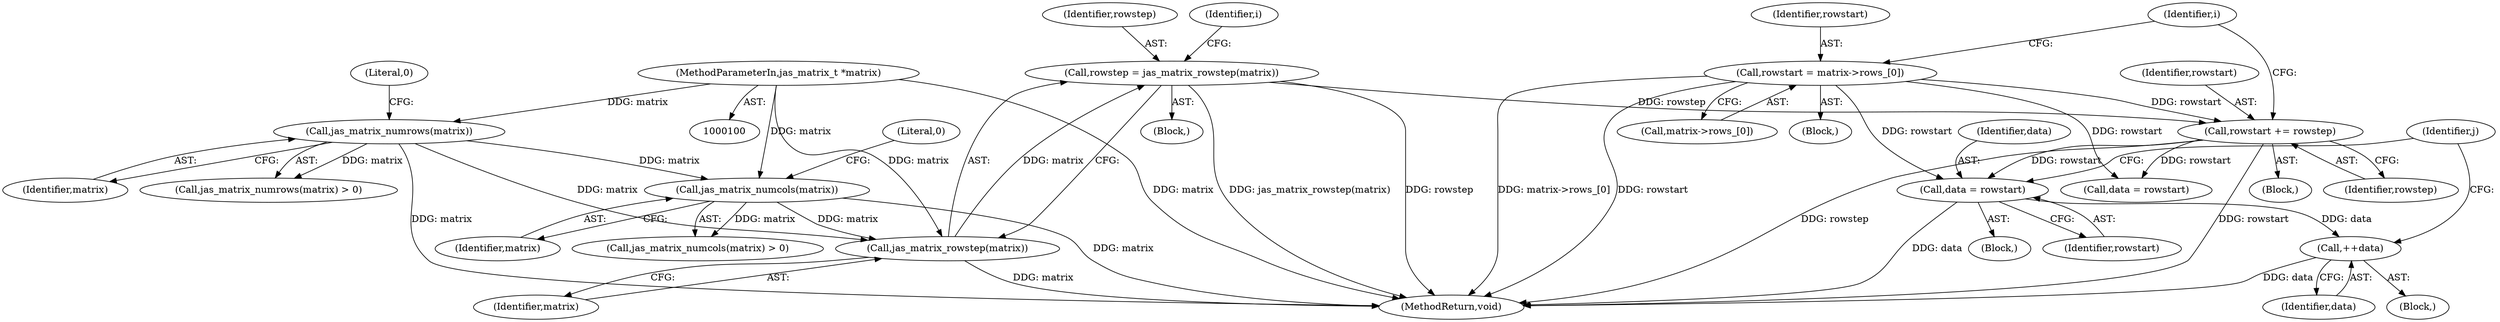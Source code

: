 digraph "0_jasper_d42b2388f7f8e0332c846675133acea151fc557a_18@pointer" {
"1000173" [label="(Call,++data)"];
"1000164" [label="(Call,data = rowstart)"];
"1000150" [label="(Call,rowstart += rowstep)"];
"1000126" [label="(Call,rowstep = jas_matrix_rowstep(matrix))"];
"1000128" [label="(Call,jas_matrix_rowstep(matrix))"];
"1000114" [label="(Call,jas_matrix_numrows(matrix))"];
"1000101" [label="(MethodParameterIn,jas_matrix_t *matrix)"];
"1000118" [label="(Call,jas_matrix_numcols(matrix))"];
"1000137" [label="(Call,rowstart = matrix->rows_[0])"];
"1000154" [label="(Call,data = rowstart)"];
"1000101" [label="(MethodParameterIn,jas_matrix_t *matrix)"];
"1000117" [label="(Call,jas_matrix_numcols(matrix) > 0)"];
"1000119" [label="(Identifier,matrix)"];
"1000138" [label="(Identifier,rowstart)"];
"1000168" [label="(Identifier,j)"];
"1000115" [label="(Identifier,matrix)"];
"1000173" [label="(Call,++data)"];
"1000118" [label="(Call,jas_matrix_numcols(matrix))"];
"1000170" [label="(Block,)"];
"1000129" [label="(Identifier,matrix)"];
"1000150" [label="(Call,rowstart += rowstep)"];
"1000151" [label="(Identifier,rowstart)"];
"1000113" [label="(Call,jas_matrix_numrows(matrix) > 0)"];
"1000164" [label="(Call,data = rowstart)"];
"1000147" [label="(Block,)"];
"1000174" [label="(Identifier,data)"];
"1000165" [label="(Identifier,data)"];
"1000131" [label="(Block,)"];
"1000133" [label="(Identifier,i)"];
"1000145" [label="(Identifier,i)"];
"1000128" [label="(Call,jas_matrix_rowstep(matrix))"];
"1000152" [label="(Identifier,rowstep)"];
"1000126" [label="(Call,rowstep = jas_matrix_rowstep(matrix))"];
"1000199" [label="(MethodReturn,void)"];
"1000158" [label="(Block,)"];
"1000116" [label="(Literal,0)"];
"1000139" [label="(Call,matrix->rows_[0])"];
"1000120" [label="(Literal,0)"];
"1000137" [label="(Call,rowstart = matrix->rows_[0])"];
"1000127" [label="(Identifier,rowstep)"];
"1000114" [label="(Call,jas_matrix_numrows(matrix))"];
"1000166" [label="(Identifier,rowstart)"];
"1000121" [label="(Block,)"];
"1000173" -> "1000170"  [label="AST: "];
"1000173" -> "1000174"  [label="CFG: "];
"1000174" -> "1000173"  [label="AST: "];
"1000168" -> "1000173"  [label="CFG: "];
"1000173" -> "1000199"  [label="DDG: data"];
"1000164" -> "1000173"  [label="DDG: data"];
"1000164" -> "1000158"  [label="AST: "];
"1000164" -> "1000166"  [label="CFG: "];
"1000165" -> "1000164"  [label="AST: "];
"1000166" -> "1000164"  [label="AST: "];
"1000168" -> "1000164"  [label="CFG: "];
"1000164" -> "1000199"  [label="DDG: data"];
"1000150" -> "1000164"  [label="DDG: rowstart"];
"1000137" -> "1000164"  [label="DDG: rowstart"];
"1000150" -> "1000147"  [label="AST: "];
"1000150" -> "1000152"  [label="CFG: "];
"1000151" -> "1000150"  [label="AST: "];
"1000152" -> "1000150"  [label="AST: "];
"1000145" -> "1000150"  [label="CFG: "];
"1000150" -> "1000199"  [label="DDG: rowstart"];
"1000150" -> "1000199"  [label="DDG: rowstep"];
"1000126" -> "1000150"  [label="DDG: rowstep"];
"1000137" -> "1000150"  [label="DDG: rowstart"];
"1000150" -> "1000154"  [label="DDG: rowstart"];
"1000126" -> "1000121"  [label="AST: "];
"1000126" -> "1000128"  [label="CFG: "];
"1000127" -> "1000126"  [label="AST: "];
"1000128" -> "1000126"  [label="AST: "];
"1000133" -> "1000126"  [label="CFG: "];
"1000126" -> "1000199"  [label="DDG: rowstep"];
"1000126" -> "1000199"  [label="DDG: jas_matrix_rowstep(matrix)"];
"1000128" -> "1000126"  [label="DDG: matrix"];
"1000128" -> "1000129"  [label="CFG: "];
"1000129" -> "1000128"  [label="AST: "];
"1000128" -> "1000199"  [label="DDG: matrix"];
"1000114" -> "1000128"  [label="DDG: matrix"];
"1000118" -> "1000128"  [label="DDG: matrix"];
"1000101" -> "1000128"  [label="DDG: matrix"];
"1000114" -> "1000113"  [label="AST: "];
"1000114" -> "1000115"  [label="CFG: "];
"1000115" -> "1000114"  [label="AST: "];
"1000116" -> "1000114"  [label="CFG: "];
"1000114" -> "1000199"  [label="DDG: matrix"];
"1000114" -> "1000113"  [label="DDG: matrix"];
"1000101" -> "1000114"  [label="DDG: matrix"];
"1000114" -> "1000118"  [label="DDG: matrix"];
"1000101" -> "1000100"  [label="AST: "];
"1000101" -> "1000199"  [label="DDG: matrix"];
"1000101" -> "1000118"  [label="DDG: matrix"];
"1000118" -> "1000117"  [label="AST: "];
"1000118" -> "1000119"  [label="CFG: "];
"1000119" -> "1000118"  [label="AST: "];
"1000120" -> "1000118"  [label="CFG: "];
"1000118" -> "1000199"  [label="DDG: matrix"];
"1000118" -> "1000117"  [label="DDG: matrix"];
"1000137" -> "1000131"  [label="AST: "];
"1000137" -> "1000139"  [label="CFG: "];
"1000138" -> "1000137"  [label="AST: "];
"1000139" -> "1000137"  [label="AST: "];
"1000145" -> "1000137"  [label="CFG: "];
"1000137" -> "1000199"  [label="DDG: matrix->rows_[0]"];
"1000137" -> "1000199"  [label="DDG: rowstart"];
"1000137" -> "1000154"  [label="DDG: rowstart"];
}
